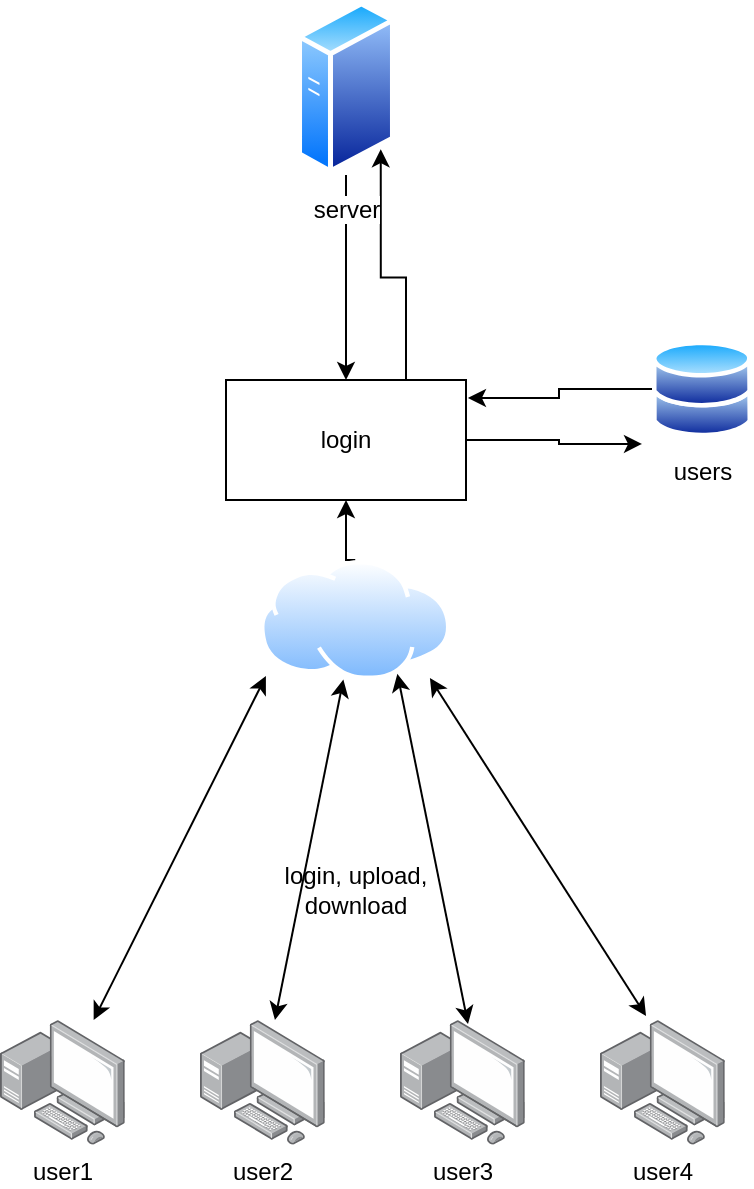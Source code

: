 <mxfile version="21.6.1" type="device">
  <diagram name="Page-1" id="Wjsq88OUWdpsASXksbbG">
    <mxGraphModel dx="880" dy="480" grid="1" gridSize="10" guides="1" tooltips="1" connect="1" arrows="1" fold="1" page="1" pageScale="1" pageWidth="850" pageHeight="1100" math="0" shadow="0">
      <root>
        <mxCell id="0" />
        <mxCell id="1" parent="0" />
        <mxCell id="CnwcpOEqSLqdUYu30Mcr-15" style="edgeStyle=orthogonalEdgeStyle;rounded=0;orthogonalLoop=1;jettySize=auto;html=1;exitX=0.5;exitY=0;exitDx=0;exitDy=0;entryX=0.5;entryY=1;entryDx=0;entryDy=0;" edge="1" parent="1" source="CnwcpOEqSLqdUYu30Mcr-1" target="CnwcpOEqSLqdUYu30Mcr-13">
          <mxGeometry relative="1" as="geometry" />
        </mxCell>
        <mxCell id="CnwcpOEqSLqdUYu30Mcr-1" value="" style="image;aspect=fixed;perimeter=ellipsePerimeter;html=1;align=center;shadow=0;dashed=0;spacingTop=3;image=img/lib/active_directory/internet_cloud.svg;" vertex="1" parent="1">
          <mxGeometry x="374" y="320" width="95.24" height="60" as="geometry" />
        </mxCell>
        <mxCell id="CnwcpOEqSLqdUYu30Mcr-2" value="user1" style="image;points=[];aspect=fixed;html=1;align=center;shadow=0;dashed=0;image=img/lib/allied_telesis/computer_and_terminals/Personal_Computer_with_Server.svg;" vertex="1" parent="1">
          <mxGeometry x="244" y="550" width="62.4" height="62.4" as="geometry" />
        </mxCell>
        <mxCell id="CnwcpOEqSLqdUYu30Mcr-3" value="user2" style="image;points=[];aspect=fixed;html=1;align=center;shadow=0;dashed=0;image=img/lib/allied_telesis/computer_and_terminals/Personal_Computer_with_Server.svg;" vertex="1" parent="1">
          <mxGeometry x="344" y="550" width="62.4" height="62.4" as="geometry" />
        </mxCell>
        <mxCell id="CnwcpOEqSLqdUYu30Mcr-4" value="user3" style="image;points=[];aspect=fixed;html=1;align=center;shadow=0;dashed=0;image=img/lib/allied_telesis/computer_and_terminals/Personal_Computer_with_Server.svg;" vertex="1" parent="1">
          <mxGeometry x="444" y="550" width="62.4" height="62.4" as="geometry" />
        </mxCell>
        <mxCell id="CnwcpOEqSLqdUYu30Mcr-5" value="user4" style="image;points=[];aspect=fixed;html=1;align=center;shadow=0;dashed=0;image=img/lib/allied_telesis/computer_and_terminals/Personal_Computer_with_Server.svg;" vertex="1" parent="1">
          <mxGeometry x="544" y="550" width="62.4" height="62.4" as="geometry" />
        </mxCell>
        <mxCell id="CnwcpOEqSLqdUYu30Mcr-6" value="" style="endArrow=classic;startArrow=classic;html=1;rounded=0;entryX=0.031;entryY=0.967;entryDx=0;entryDy=0;entryPerimeter=0;" edge="1" parent="1" source="CnwcpOEqSLqdUYu30Mcr-2" target="CnwcpOEqSLqdUYu30Mcr-1">
          <mxGeometry width="50" height="50" relative="1" as="geometry">
            <mxPoint x="284" y="550" as="sourcePoint" />
            <mxPoint x="334" y="500" as="targetPoint" />
          </mxGeometry>
        </mxCell>
        <mxCell id="CnwcpOEqSLqdUYu30Mcr-7" value="" style="endArrow=classic;startArrow=classic;html=1;rounded=0;" edge="1" parent="1" source="CnwcpOEqSLqdUYu30Mcr-3" target="CnwcpOEqSLqdUYu30Mcr-1">
          <mxGeometry width="50" height="50" relative="1" as="geometry">
            <mxPoint x="374" y="510" as="sourcePoint" />
            <mxPoint x="424" y="460" as="targetPoint" />
          </mxGeometry>
        </mxCell>
        <mxCell id="CnwcpOEqSLqdUYu30Mcr-8" value="" style="endArrow=classic;startArrow=classic;html=1;rounded=0;entryX=0.75;entryY=1;entryDx=0;entryDy=0;exitX=0.545;exitY=0.032;exitDx=0;exitDy=0;exitPerimeter=0;" edge="1" parent="1" source="CnwcpOEqSLqdUYu30Mcr-4" target="CnwcpOEqSLqdUYu30Mcr-1">
          <mxGeometry width="50" height="50" relative="1" as="geometry">
            <mxPoint x="454" y="480" as="sourcePoint" />
            <mxPoint x="504" y="430" as="targetPoint" />
          </mxGeometry>
        </mxCell>
        <mxCell id="CnwcpOEqSLqdUYu30Mcr-9" value="" style="endArrow=classic;startArrow=classic;html=1;rounded=0;entryX=0.892;entryY=0.983;entryDx=0;entryDy=0;entryPerimeter=0;exitX=0.369;exitY=-0.032;exitDx=0;exitDy=0;exitPerimeter=0;" edge="1" parent="1" source="CnwcpOEqSLqdUYu30Mcr-5" target="CnwcpOEqSLqdUYu30Mcr-1">
          <mxGeometry width="50" height="50" relative="1" as="geometry">
            <mxPoint x="524" y="480" as="sourcePoint" />
            <mxPoint x="574" y="430" as="targetPoint" />
          </mxGeometry>
        </mxCell>
        <mxCell id="CnwcpOEqSLqdUYu30Mcr-10" value="&lt;div&gt;login, upload, download&lt;/div&gt;" style="text;strokeColor=none;align=center;fillColor=none;html=1;verticalAlign=middle;whiteSpace=wrap;rounded=0;" vertex="1" parent="1">
          <mxGeometry x="366.62" y="440" width="110" height="90" as="geometry" />
        </mxCell>
        <mxCell id="CnwcpOEqSLqdUYu30Mcr-16" style="edgeStyle=orthogonalEdgeStyle;rounded=0;orthogonalLoop=1;jettySize=auto;html=1;exitX=0;exitY=0.5;exitDx=0;exitDy=0;entryX=1.008;entryY=0.15;entryDx=0;entryDy=0;entryPerimeter=0;" edge="1" parent="1" source="CnwcpOEqSLqdUYu30Mcr-11" target="CnwcpOEqSLqdUYu30Mcr-13">
          <mxGeometry relative="1" as="geometry" />
        </mxCell>
        <mxCell id="CnwcpOEqSLqdUYu30Mcr-11" value="users" style="image;aspect=fixed;perimeter=ellipsePerimeter;html=1;align=center;shadow=0;dashed=0;spacingTop=3;image=img/lib/active_directory/databases.svg;" vertex="1" parent="1">
          <mxGeometry x="570" y="210" width="50" height="49" as="geometry" />
        </mxCell>
        <mxCell id="CnwcpOEqSLqdUYu30Mcr-17" style="edgeStyle=orthogonalEdgeStyle;rounded=0;orthogonalLoop=1;jettySize=auto;html=1;exitX=1;exitY=0.5;exitDx=0;exitDy=0;entryX=-0.1;entryY=1.061;entryDx=0;entryDy=0;entryPerimeter=0;" edge="1" parent="1" source="CnwcpOEqSLqdUYu30Mcr-13" target="CnwcpOEqSLqdUYu30Mcr-11">
          <mxGeometry relative="1" as="geometry" />
        </mxCell>
        <mxCell id="CnwcpOEqSLqdUYu30Mcr-20" style="edgeStyle=orthogonalEdgeStyle;rounded=0;orthogonalLoop=1;jettySize=auto;html=1;exitX=0.75;exitY=0;exitDx=0;exitDy=0;entryX=1;entryY=1;entryDx=0;entryDy=0;" edge="1" parent="1" source="CnwcpOEqSLqdUYu30Mcr-13" target="CnwcpOEqSLqdUYu30Mcr-18">
          <mxGeometry relative="1" as="geometry" />
        </mxCell>
        <mxCell id="CnwcpOEqSLqdUYu30Mcr-13" value="login" style="rounded=0;whiteSpace=wrap;html=1;" vertex="1" parent="1">
          <mxGeometry x="357" y="230" width="120" height="60" as="geometry" />
        </mxCell>
        <mxCell id="CnwcpOEqSLqdUYu30Mcr-19" style="edgeStyle=orthogonalEdgeStyle;rounded=0;orthogonalLoop=1;jettySize=auto;html=1;exitX=0.5;exitY=1;exitDx=0;exitDy=0;" edge="1" parent="1" source="CnwcpOEqSLqdUYu30Mcr-18" target="CnwcpOEqSLqdUYu30Mcr-13">
          <mxGeometry relative="1" as="geometry" />
        </mxCell>
        <mxCell id="CnwcpOEqSLqdUYu30Mcr-18" value="server" style="image;aspect=fixed;perimeter=ellipsePerimeter;html=1;align=center;shadow=0;dashed=0;spacingTop=3;image=img/lib/active_directory/generic_server.svg;" vertex="1" parent="1">
          <mxGeometry x="392.5" y="40" width="49" height="87.5" as="geometry" />
        </mxCell>
      </root>
    </mxGraphModel>
  </diagram>
</mxfile>
